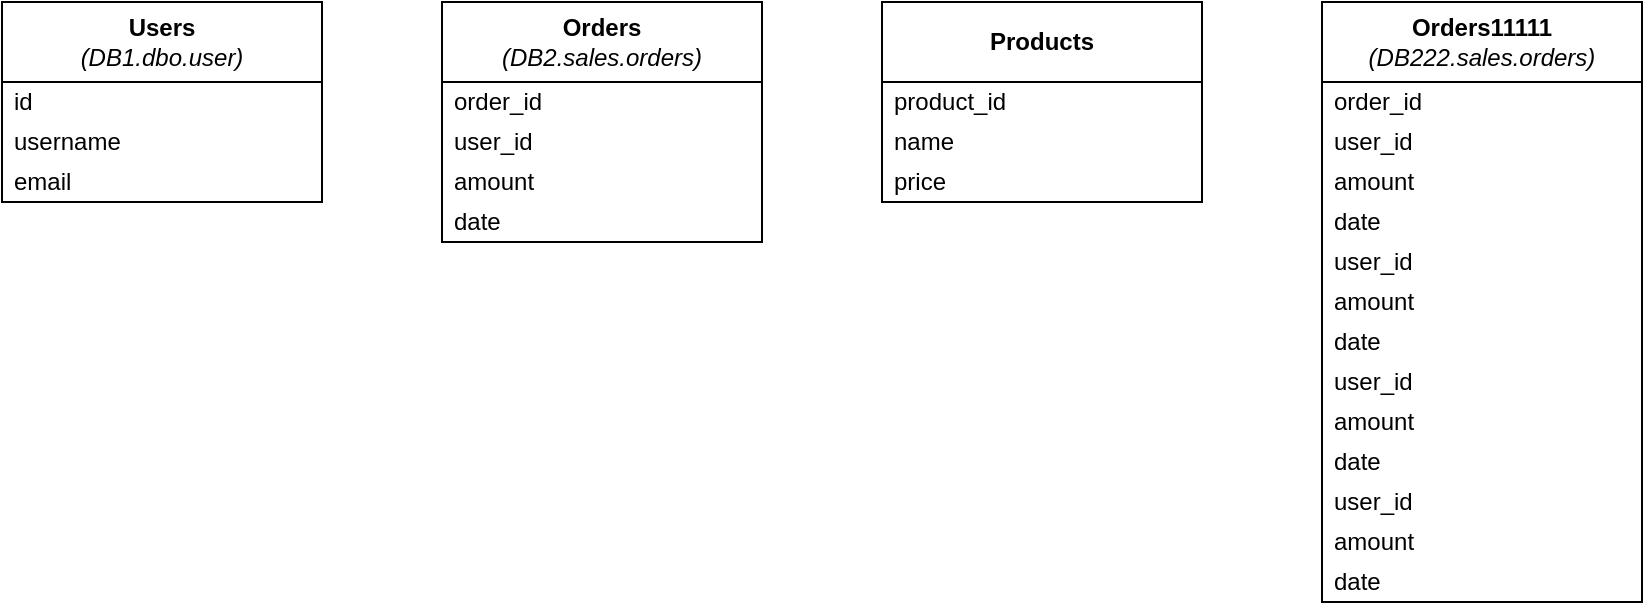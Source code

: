 <mxfile><diagram name="ERD"><mxGraphModel><root><mxCell id="0" /><mxCell id="1" parent="0" /><mxCell id="2" value="&lt;b&gt;Users&lt;/b&gt;&lt;br&gt;&lt;i&gt;(DB1.dbo.user)&lt;/i&gt;" style="shape=swimlane;startSize=40;swimlaneLine=1;html=1;whiteSpace=wrap;" vertex="1" parent="1"><mxGeometry x="40" y="40" width="160" height="100" as="geometry" /></mxCell><mxCell id="3" value="id" style="text;html=1;align=left;verticalAlign=middle;spacingLeft=4;" vertex="1" parent="2"><mxGeometry x="0" y="40" width="160" height="20" as="geometry" /></mxCell><mxCell id="4" value="username" style="text;html=1;align=left;verticalAlign=middle;spacingLeft=4;" vertex="1" parent="2"><mxGeometry x="0" y="60" width="160" height="20" as="geometry" /></mxCell><mxCell id="5" value="email" style="text;html=1;align=left;verticalAlign=middle;spacingLeft=4;" vertex="1" parent="2"><mxGeometry x="0" y="80" width="160" height="20" as="geometry" /></mxCell><mxCell id="6" value="&lt;b&gt;Orders&lt;/b&gt;&lt;br&gt;&lt;i&gt;(DB2.sales.orders)&lt;/i&gt;" style="shape=swimlane;startSize=40;swimlaneLine=1;html=1;whiteSpace=wrap;" vertex="1" parent="1"><mxGeometry x="260" y="40" width="160" height="120" as="geometry" /></mxCell><mxCell id="7" value="order_id" style="text;html=1;align=left;verticalAlign=middle;spacingLeft=4;" vertex="1" parent="6"><mxGeometry x="0" y="40" width="160" height="20" as="geometry" /></mxCell><mxCell id="8" value="user_id" style="text;html=1;align=left;verticalAlign=middle;spacingLeft=4;" vertex="1" parent="6"><mxGeometry x="0" y="60" width="160" height="20" as="geometry" /></mxCell><mxCell id="9" value="amount" style="text;html=1;align=left;verticalAlign=middle;spacingLeft=4;" vertex="1" parent="6"><mxGeometry x="0" y="80" width="160" height="20" as="geometry" /></mxCell><mxCell id="10" value="date" style="text;html=1;align=left;verticalAlign=middle;spacingLeft=4;" vertex="1" parent="6"><mxGeometry x="0" y="100" width="160" height="20" as="geometry" /></mxCell><mxCell id="11" value="&lt;b&gt;Products &lt;/b&gt;" style="shape=swimlane;startSize=40;swimlaneLine=1;html=1;whiteSpace=wrap;" vertex="1" parent="1"><mxGeometry x="480" y="40" width="160" height="100" as="geometry" /></mxCell><mxCell id="12" value="product_id" style="text;html=1;align=left;verticalAlign=middle;spacingLeft=4;" vertex="1" parent="11"><mxGeometry x="0" y="40" width="160" height="20" as="geometry" /></mxCell><mxCell id="13" value="name" style="text;html=1;align=left;verticalAlign=middle;spacingLeft=4;" vertex="1" parent="11"><mxGeometry x="0" y="60" width="160" height="20" as="geometry" /></mxCell><mxCell id="14" value="price" style="text;html=1;align=left;verticalAlign=middle;spacingLeft=4;" vertex="1" parent="11"><mxGeometry x="0" y="80" width="160" height="20" as="geometry" /></mxCell><mxCell id="15" value="&lt;b&gt;Orders11111&lt;/b&gt;&lt;br&gt;&lt;i&gt;(DB222.sales.orders)&lt;/i&gt;" style="shape=swimlane;startSize=40;swimlaneLine=1;html=1;whiteSpace=wrap;" vertex="1" parent="1"><mxGeometry x="700" y="40" width="160" height="300" as="geometry" /></mxCell><mxCell id="16" value="order_id" style="text;html=1;align=left;verticalAlign=middle;spacingLeft=4;" vertex="1" parent="15"><mxGeometry x="0" y="40" width="160" height="20" as="geometry" /></mxCell><mxCell id="17" value="user_id" style="text;html=1;align=left;verticalAlign=middle;spacingLeft=4;" vertex="1" parent="15"><mxGeometry x="0" y="60" width="160" height="20" as="geometry" /></mxCell><mxCell id="18" value="amount" style="text;html=1;align=left;verticalAlign=middle;spacingLeft=4;" vertex="1" parent="15"><mxGeometry x="0" y="80" width="160" height="20" as="geometry" /></mxCell><mxCell id="19" value="date" style="text;html=1;align=left;verticalAlign=middle;spacingLeft=4;" vertex="1" parent="15"><mxGeometry x="0" y="100" width="160" height="20" as="geometry" /></mxCell><mxCell id="20" value="user_id" style="text;html=1;align=left;verticalAlign=middle;spacingLeft=4;" vertex="1" parent="15"><mxGeometry x="0" y="120" width="160" height="20" as="geometry" /></mxCell><mxCell id="21" value="amount" style="text;html=1;align=left;verticalAlign=middle;spacingLeft=4;" vertex="1" parent="15"><mxGeometry x="0" y="140" width="160" height="20" as="geometry" /></mxCell><mxCell id="22" value="date" style="text;html=1;align=left;verticalAlign=middle;spacingLeft=4;" vertex="1" parent="15"><mxGeometry x="0" y="160" width="160" height="20" as="geometry" /></mxCell><mxCell id="23" value="user_id" style="text;html=1;align=left;verticalAlign=middle;spacingLeft=4;" vertex="1" parent="15"><mxGeometry x="0" y="180" width="160" height="20" as="geometry" /></mxCell><mxCell id="24" value="amount" style="text;html=1;align=left;verticalAlign=middle;spacingLeft=4;" vertex="1" parent="15"><mxGeometry x="0" y="200" width="160" height="20" as="geometry" /></mxCell><mxCell id="25" value="date" style="text;html=1;align=left;verticalAlign=middle;spacingLeft=4;" vertex="1" parent="15"><mxGeometry x="0" y="220" width="160" height="20" as="geometry" /></mxCell><mxCell id="26" value="user_id" style="text;html=1;align=left;verticalAlign=middle;spacingLeft=4;" vertex="1" parent="15"><mxGeometry x="0" y="240" width="160" height="20" as="geometry" /></mxCell><mxCell id="27" value="amount" style="text;html=1;align=left;verticalAlign=middle;spacingLeft=4;" vertex="1" parent="15"><mxGeometry x="0" y="260" width="160" height="20" as="geometry" /></mxCell><mxCell id="28" value="date" style="text;html=1;align=left;verticalAlign=middle;spacingLeft=4;" vertex="1" parent="15"><mxGeometry x="0" y="280" width="160" height="20" as="geometry" /></mxCell></root></mxGraphModel></diagram></mxfile>